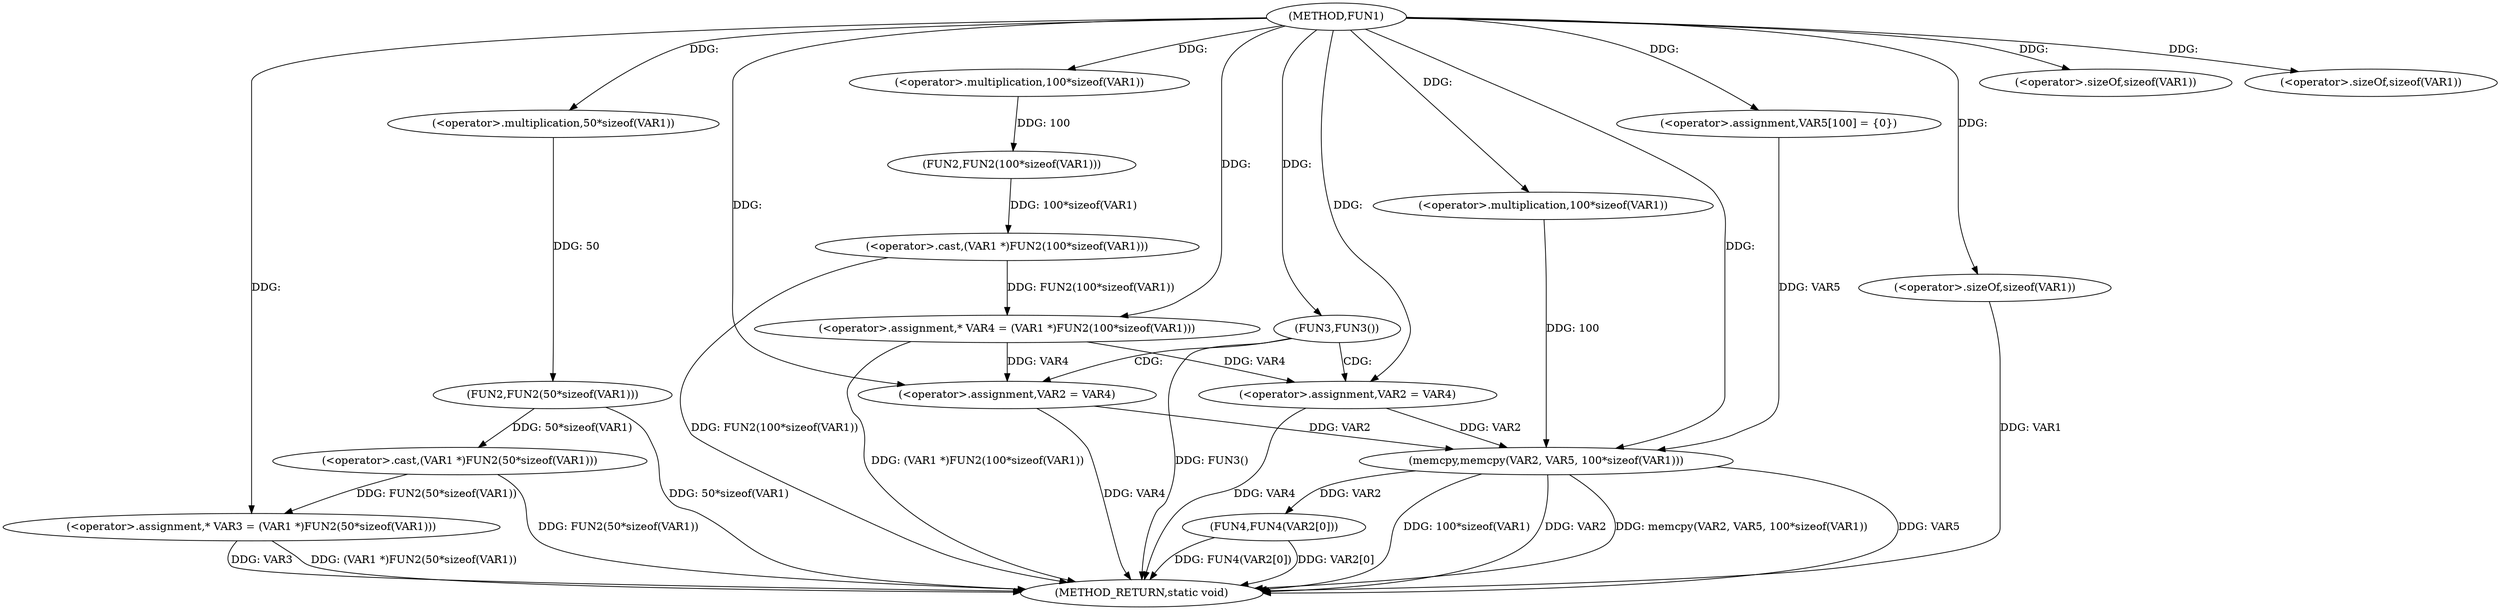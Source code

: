 digraph FUN1 {  
"1000100" [label = "(METHOD,FUN1)" ]
"1000149" [label = "(METHOD_RETURN,static void)" ]
"1000104" [label = "(<operator>.assignment,* VAR3 = (VAR1 *)FUN2(50*sizeof(VAR1)))" ]
"1000106" [label = "(<operator>.cast,(VAR1 *)FUN2(50*sizeof(VAR1)))" ]
"1000108" [label = "(FUN2,FUN2(50*sizeof(VAR1)))" ]
"1000109" [label = "(<operator>.multiplication,50*sizeof(VAR1))" ]
"1000111" [label = "(<operator>.sizeOf,sizeof(VAR1))" ]
"1000114" [label = "(<operator>.assignment,* VAR4 = (VAR1 *)FUN2(100*sizeof(VAR1)))" ]
"1000116" [label = "(<operator>.cast,(VAR1 *)FUN2(100*sizeof(VAR1)))" ]
"1000118" [label = "(FUN2,FUN2(100*sizeof(VAR1)))" ]
"1000119" [label = "(<operator>.multiplication,100*sizeof(VAR1))" ]
"1000121" [label = "(<operator>.sizeOf,sizeof(VAR1))" ]
"1000124" [label = "(FUN3,FUN3())" ]
"1000126" [label = "(<operator>.assignment,VAR2 = VAR4)" ]
"1000131" [label = "(<operator>.assignment,VAR2 = VAR4)" ]
"1000136" [label = "(<operator>.assignment,VAR5[100] = {0})" ]
"1000138" [label = "(memcpy,memcpy(VAR2, VAR5, 100*sizeof(VAR1)))" ]
"1000141" [label = "(<operator>.multiplication,100*sizeof(VAR1))" ]
"1000143" [label = "(<operator>.sizeOf,sizeof(VAR1))" ]
"1000145" [label = "(FUN4,FUN4(VAR2[0]))" ]
  "1000106" -> "1000149"  [ label = "DDG: FUN2(50*sizeof(VAR1))"] 
  "1000104" -> "1000149"  [ label = "DDG: VAR3"] 
  "1000138" -> "1000149"  [ label = "DDG: VAR5"] 
  "1000143" -> "1000149"  [ label = "DDG: VAR1"] 
  "1000116" -> "1000149"  [ label = "DDG: FUN2(100*sizeof(VAR1))"] 
  "1000131" -> "1000149"  [ label = "DDG: VAR4"] 
  "1000145" -> "1000149"  [ label = "DDG: VAR2[0]"] 
  "1000114" -> "1000149"  [ label = "DDG: (VAR1 *)FUN2(100*sizeof(VAR1))"] 
  "1000138" -> "1000149"  [ label = "DDG: 100*sizeof(VAR1)"] 
  "1000138" -> "1000149"  [ label = "DDG: VAR2"] 
  "1000145" -> "1000149"  [ label = "DDG: FUN4(VAR2[0])"] 
  "1000126" -> "1000149"  [ label = "DDG: VAR4"] 
  "1000138" -> "1000149"  [ label = "DDG: memcpy(VAR2, VAR5, 100*sizeof(VAR1))"] 
  "1000104" -> "1000149"  [ label = "DDG: (VAR1 *)FUN2(50*sizeof(VAR1))"] 
  "1000108" -> "1000149"  [ label = "DDG: 50*sizeof(VAR1)"] 
  "1000124" -> "1000149"  [ label = "DDG: FUN3()"] 
  "1000106" -> "1000104"  [ label = "DDG: FUN2(50*sizeof(VAR1))"] 
  "1000100" -> "1000104"  [ label = "DDG: "] 
  "1000108" -> "1000106"  [ label = "DDG: 50*sizeof(VAR1)"] 
  "1000109" -> "1000108"  [ label = "DDG: 50"] 
  "1000100" -> "1000109"  [ label = "DDG: "] 
  "1000100" -> "1000111"  [ label = "DDG: "] 
  "1000116" -> "1000114"  [ label = "DDG: FUN2(100*sizeof(VAR1))"] 
  "1000100" -> "1000114"  [ label = "DDG: "] 
  "1000118" -> "1000116"  [ label = "DDG: 100*sizeof(VAR1)"] 
  "1000119" -> "1000118"  [ label = "DDG: 100"] 
  "1000100" -> "1000119"  [ label = "DDG: "] 
  "1000100" -> "1000121"  [ label = "DDG: "] 
  "1000100" -> "1000124"  [ label = "DDG: "] 
  "1000114" -> "1000126"  [ label = "DDG: VAR4"] 
  "1000100" -> "1000126"  [ label = "DDG: "] 
  "1000114" -> "1000131"  [ label = "DDG: VAR4"] 
  "1000100" -> "1000131"  [ label = "DDG: "] 
  "1000100" -> "1000136"  [ label = "DDG: "] 
  "1000131" -> "1000138"  [ label = "DDG: VAR2"] 
  "1000126" -> "1000138"  [ label = "DDG: VAR2"] 
  "1000100" -> "1000138"  [ label = "DDG: "] 
  "1000136" -> "1000138"  [ label = "DDG: VAR5"] 
  "1000141" -> "1000138"  [ label = "DDG: 100"] 
  "1000100" -> "1000141"  [ label = "DDG: "] 
  "1000100" -> "1000143"  [ label = "DDG: "] 
  "1000138" -> "1000145"  [ label = "DDG: VAR2"] 
  "1000124" -> "1000131"  [ label = "CDG: "] 
  "1000124" -> "1000126"  [ label = "CDG: "] 
}
